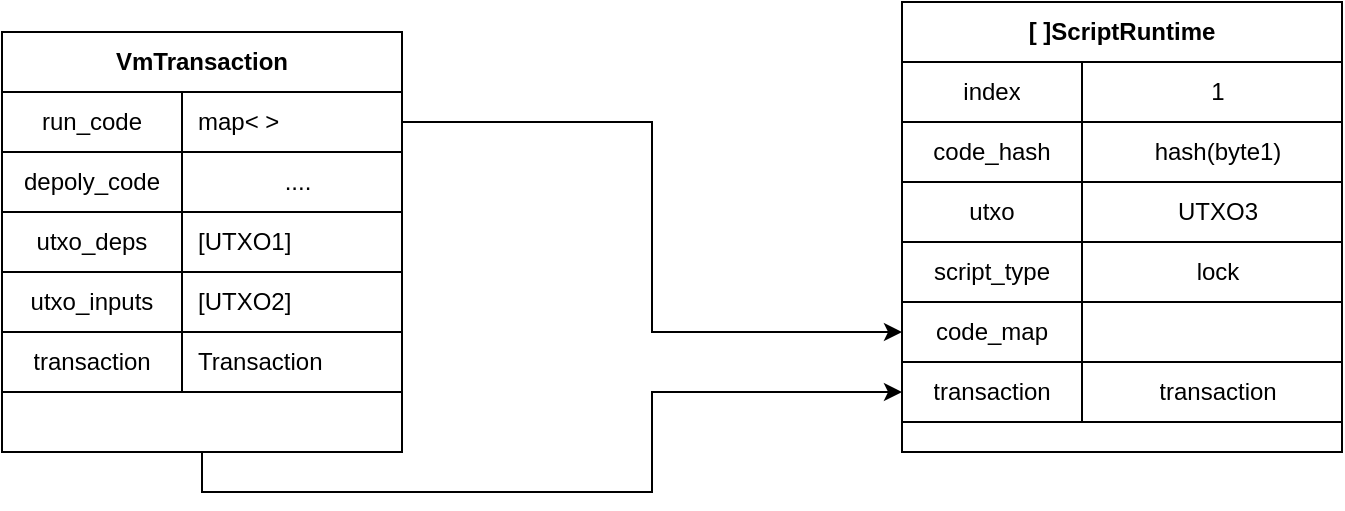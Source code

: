 <mxfile version="14.4.4" type="github">
  <diagram id="wF0LNk1TOwBwGNBkcdah" name="Page-1">
    <mxGraphModel dx="2652" dy="486" grid="1" gridSize="10" guides="1" tooltips="1" connect="1" arrows="1" fold="1" page="1" pageScale="1" pageWidth="827" pageHeight="1169" math="0" shadow="0">
      <root>
        <mxCell id="0" />
        <mxCell id="1" parent="0" />
        <mxCell id="X1h8TNgGpU-z923eHJFM-38" style="edgeStyle=orthogonalEdgeStyle;rounded=0;orthogonalLoop=1;jettySize=auto;html=1;exitX=0.5;exitY=1;exitDx=0;exitDy=0;entryX=0;entryY=0.5;entryDx=0;entryDy=0;" edge="1" parent="1" source="X1h8TNgGpU-z923eHJFM-1" target="X1h8TNgGpU-z923eHJFM-33">
          <mxGeometry relative="1" as="geometry" />
        </mxCell>
        <mxCell id="X1h8TNgGpU-z923eHJFM-1" value="VmTransaction" style="shape=table;html=1;whiteSpace=wrap;startSize=30;container=1;collapsible=0;childLayout=tableLayout;fixedRows=1;rowLines=0;fontStyle=1;align=center;" vertex="1" parent="1">
          <mxGeometry x="-1610" y="300" width="200" height="210" as="geometry" />
        </mxCell>
        <mxCell id="X1h8TNgGpU-z923eHJFM-2" value="" style="shape=partialRectangle;html=1;whiteSpace=wrap;collapsible=0;dropTarget=0;pointerEvents=0;fillColor=none;top=0;left=0;bottom=1;right=0;points=[[0,0.5],[1,0.5]];portConstraint=eastwest;" vertex="1" parent="X1h8TNgGpU-z923eHJFM-1">
          <mxGeometry y="30" width="200" height="30" as="geometry" />
        </mxCell>
        <mxCell id="X1h8TNgGpU-z923eHJFM-3" value="run_code" style="shape=partialRectangle;html=1;whiteSpace=wrap;connectable=0;fillColor=none;top=0;left=0;bottom=0;right=0;overflow=hidden;" vertex="1" parent="X1h8TNgGpU-z923eHJFM-2">
          <mxGeometry width="90" height="30" as="geometry" />
        </mxCell>
        <mxCell id="X1h8TNgGpU-z923eHJFM-4" value="map&amp;lt; &amp;gt;" style="shape=partialRectangle;html=1;whiteSpace=wrap;connectable=0;fillColor=none;top=0;left=0;bottom=0;right=0;align=left;spacingLeft=6;overflow=hidden;" vertex="1" parent="X1h8TNgGpU-z923eHJFM-2">
          <mxGeometry x="90" width="110" height="30" as="geometry" />
        </mxCell>
        <mxCell id="X1h8TNgGpU-z923eHJFM-5" value="" style="shape=partialRectangle;html=1;whiteSpace=wrap;collapsible=0;dropTarget=0;pointerEvents=0;fillColor=none;top=0;left=0;bottom=1;right=0;points=[[0,0.5],[1,0.5]];portConstraint=eastwest;" vertex="1" parent="X1h8TNgGpU-z923eHJFM-1">
          <mxGeometry y="60" width="200" height="30" as="geometry" />
        </mxCell>
        <mxCell id="X1h8TNgGpU-z923eHJFM-6" value="depoly_code" style="shape=partialRectangle;html=1;whiteSpace=wrap;connectable=0;fillColor=none;top=0;left=0;bottom=0;right=0;overflow=hidden;" vertex="1" parent="X1h8TNgGpU-z923eHJFM-5">
          <mxGeometry width="90" height="30" as="geometry" />
        </mxCell>
        <mxCell id="X1h8TNgGpU-z923eHJFM-7" value="...." style="shape=partialRectangle;html=1;whiteSpace=wrap;connectable=0;fillColor=none;top=0;left=0;bottom=0;right=0;align=center;spacingLeft=6;overflow=hidden;" vertex="1" parent="X1h8TNgGpU-z923eHJFM-5">
          <mxGeometry x="90" width="110" height="30" as="geometry" />
        </mxCell>
        <mxCell id="X1h8TNgGpU-z923eHJFM-8" value="" style="shape=partialRectangle;html=1;whiteSpace=wrap;collapsible=0;dropTarget=0;pointerEvents=0;fillColor=none;top=0;left=0;bottom=1;right=0;points=[[0,0.5],[1,0.5]];portConstraint=eastwest;" vertex="1" parent="X1h8TNgGpU-z923eHJFM-1">
          <mxGeometry y="90" width="200" height="30" as="geometry" />
        </mxCell>
        <mxCell id="X1h8TNgGpU-z923eHJFM-9" value="utxo_deps" style="shape=partialRectangle;html=1;whiteSpace=wrap;connectable=0;fillColor=none;top=0;left=0;bottom=0;right=0;overflow=hidden;" vertex="1" parent="X1h8TNgGpU-z923eHJFM-8">
          <mxGeometry width="90" height="30" as="geometry" />
        </mxCell>
        <mxCell id="X1h8TNgGpU-z923eHJFM-10" value="[UTXO1]" style="shape=partialRectangle;html=1;whiteSpace=wrap;connectable=0;fillColor=none;top=0;left=0;bottom=0;right=0;align=left;spacingLeft=6;overflow=hidden;" vertex="1" parent="X1h8TNgGpU-z923eHJFM-8">
          <mxGeometry x="90" width="110" height="30" as="geometry" />
        </mxCell>
        <mxCell id="X1h8TNgGpU-z923eHJFM-11" value="" style="shape=partialRectangle;html=1;whiteSpace=wrap;collapsible=0;dropTarget=0;pointerEvents=0;fillColor=none;top=0;left=0;bottom=1;right=0;points=[[0,0.5],[1,0.5]];portConstraint=eastwest;" vertex="1" parent="X1h8TNgGpU-z923eHJFM-1">
          <mxGeometry y="120" width="200" height="30" as="geometry" />
        </mxCell>
        <mxCell id="X1h8TNgGpU-z923eHJFM-12" value="utxo_inputs" style="shape=partialRectangle;html=1;whiteSpace=wrap;connectable=0;fillColor=none;top=0;left=0;bottom=0;right=0;overflow=hidden;" vertex="1" parent="X1h8TNgGpU-z923eHJFM-11">
          <mxGeometry width="90" height="30" as="geometry" />
        </mxCell>
        <mxCell id="X1h8TNgGpU-z923eHJFM-13" value="[UTXO2]" style="shape=partialRectangle;html=1;whiteSpace=wrap;connectable=0;fillColor=none;top=0;left=0;bottom=0;right=0;align=left;spacingLeft=6;overflow=hidden;" vertex="1" parent="X1h8TNgGpU-z923eHJFM-11">
          <mxGeometry x="90" width="110" height="30" as="geometry" />
        </mxCell>
        <mxCell id="X1h8TNgGpU-z923eHJFM-14" value="" style="shape=partialRectangle;html=1;whiteSpace=wrap;collapsible=0;dropTarget=0;pointerEvents=0;fillColor=none;top=0;left=0;bottom=1;right=0;points=[[0,0.5],[1,0.5]];portConstraint=eastwest;" vertex="1" parent="X1h8TNgGpU-z923eHJFM-1">
          <mxGeometry y="150" width="200" height="30" as="geometry" />
        </mxCell>
        <mxCell id="X1h8TNgGpU-z923eHJFM-15" value="transaction" style="shape=partialRectangle;html=1;whiteSpace=wrap;connectable=0;fillColor=none;top=0;left=0;bottom=0;right=0;overflow=hidden;" vertex="1" parent="X1h8TNgGpU-z923eHJFM-14">
          <mxGeometry width="90" height="30" as="geometry" />
        </mxCell>
        <mxCell id="X1h8TNgGpU-z923eHJFM-16" value="Transaction" style="shape=partialRectangle;html=1;whiteSpace=wrap;connectable=0;fillColor=none;top=0;left=0;bottom=0;right=0;align=left;spacingLeft=6;overflow=hidden;" vertex="1" parent="X1h8TNgGpU-z923eHJFM-14">
          <mxGeometry x="90" width="110" height="30" as="geometry" />
        </mxCell>
        <mxCell id="X1h8TNgGpU-z923eHJFM-17" value="[ ]ScriptRuntime" style="shape=table;html=1;whiteSpace=wrap;startSize=30;container=1;collapsible=0;childLayout=tableLayout;fixedRows=1;rowLines=0;fontStyle=1;align=center;" vertex="1" parent="1">
          <mxGeometry x="-1160" y="285" width="220" height="225" as="geometry" />
        </mxCell>
        <mxCell id="X1h8TNgGpU-z923eHJFM-18" value="" style="shape=partialRectangle;html=1;whiteSpace=wrap;collapsible=0;dropTarget=0;pointerEvents=0;fillColor=none;top=0;left=0;bottom=1;right=0;points=[[0,0.5],[1,0.5]];portConstraint=eastwest;" vertex="1" parent="X1h8TNgGpU-z923eHJFM-17">
          <mxGeometry y="30" width="220" height="30" as="geometry" />
        </mxCell>
        <mxCell id="X1h8TNgGpU-z923eHJFM-19" value="index" style="shape=partialRectangle;html=1;whiteSpace=wrap;connectable=0;fillColor=none;top=0;left=0;bottom=0;right=0;overflow=hidden;" vertex="1" parent="X1h8TNgGpU-z923eHJFM-18">
          <mxGeometry width="90" height="30" as="geometry" />
        </mxCell>
        <mxCell id="X1h8TNgGpU-z923eHJFM-20" value="1" style="shape=partialRectangle;html=1;whiteSpace=wrap;connectable=0;fillColor=none;top=0;left=0;bottom=0;right=0;align=center;spacingLeft=6;overflow=hidden;" vertex="1" parent="X1h8TNgGpU-z923eHJFM-18">
          <mxGeometry x="90" width="130" height="30" as="geometry" />
        </mxCell>
        <mxCell id="X1h8TNgGpU-z923eHJFM-21" value="" style="shape=partialRectangle;html=1;whiteSpace=wrap;collapsible=0;dropTarget=0;pointerEvents=0;fillColor=none;top=0;left=0;bottom=1;right=0;points=[[0,0.5],[1,0.5]];portConstraint=eastwest;" vertex="1" parent="X1h8TNgGpU-z923eHJFM-17">
          <mxGeometry y="60" width="220" height="30" as="geometry" />
        </mxCell>
        <mxCell id="X1h8TNgGpU-z923eHJFM-22" value="code_hash" style="shape=partialRectangle;html=1;whiteSpace=wrap;connectable=0;fillColor=none;top=0;left=0;bottom=0;right=0;overflow=hidden;" vertex="1" parent="X1h8TNgGpU-z923eHJFM-21">
          <mxGeometry width="90" height="30" as="geometry" />
        </mxCell>
        <mxCell id="X1h8TNgGpU-z923eHJFM-23" value="hash(byte1)" style="shape=partialRectangle;html=1;whiteSpace=wrap;connectable=0;fillColor=none;top=0;left=0;bottom=0;right=0;align=center;spacingLeft=6;overflow=hidden;" vertex="1" parent="X1h8TNgGpU-z923eHJFM-21">
          <mxGeometry x="90" width="130" height="30" as="geometry" />
        </mxCell>
        <mxCell id="X1h8TNgGpU-z923eHJFM-24" value="" style="shape=partialRectangle;html=1;whiteSpace=wrap;collapsible=0;dropTarget=0;pointerEvents=0;fillColor=none;top=0;left=0;bottom=1;right=0;points=[[0,0.5],[1,0.5]];portConstraint=eastwest;" vertex="1" parent="X1h8TNgGpU-z923eHJFM-17">
          <mxGeometry y="90" width="220" height="30" as="geometry" />
        </mxCell>
        <mxCell id="X1h8TNgGpU-z923eHJFM-25" value="utxo" style="shape=partialRectangle;html=1;whiteSpace=wrap;connectable=0;fillColor=none;top=0;left=0;bottom=0;right=0;overflow=hidden;" vertex="1" parent="X1h8TNgGpU-z923eHJFM-24">
          <mxGeometry width="90" height="30" as="geometry" />
        </mxCell>
        <mxCell id="X1h8TNgGpU-z923eHJFM-26" value="UTXO3" style="shape=partialRectangle;html=1;whiteSpace=wrap;connectable=0;fillColor=none;top=0;left=0;bottom=0;right=0;align=center;spacingLeft=6;overflow=hidden;" vertex="1" parent="X1h8TNgGpU-z923eHJFM-24">
          <mxGeometry x="90" width="130" height="30" as="geometry" />
        </mxCell>
        <mxCell id="X1h8TNgGpU-z923eHJFM-27" value="" style="shape=partialRectangle;html=1;whiteSpace=wrap;collapsible=0;dropTarget=0;pointerEvents=0;fillColor=none;top=0;left=0;bottom=1;right=0;points=[[0,0.5],[1,0.5]];portConstraint=eastwest;" vertex="1" parent="X1h8TNgGpU-z923eHJFM-17">
          <mxGeometry y="120" width="220" height="30" as="geometry" />
        </mxCell>
        <mxCell id="X1h8TNgGpU-z923eHJFM-28" value="script_type" style="shape=partialRectangle;html=1;whiteSpace=wrap;connectable=0;fillColor=none;top=0;left=0;bottom=0;right=0;overflow=hidden;" vertex="1" parent="X1h8TNgGpU-z923eHJFM-27">
          <mxGeometry width="90" height="30" as="geometry" />
        </mxCell>
        <mxCell id="X1h8TNgGpU-z923eHJFM-29" value="lock" style="shape=partialRectangle;html=1;whiteSpace=wrap;connectable=0;fillColor=none;top=0;left=0;bottom=0;right=0;align=center;spacingLeft=6;overflow=hidden;" vertex="1" parent="X1h8TNgGpU-z923eHJFM-27">
          <mxGeometry x="90" width="130" height="30" as="geometry" />
        </mxCell>
        <mxCell id="X1h8TNgGpU-z923eHJFM-30" value="" style="shape=partialRectangle;html=1;whiteSpace=wrap;collapsible=0;dropTarget=0;pointerEvents=0;fillColor=none;top=0;left=0;bottom=1;right=0;points=[[0,0.5],[1,0.5]];portConstraint=eastwest;" vertex="1" parent="X1h8TNgGpU-z923eHJFM-17">
          <mxGeometry y="150" width="220" height="30" as="geometry" />
        </mxCell>
        <mxCell id="X1h8TNgGpU-z923eHJFM-31" value="code_map" style="shape=partialRectangle;html=1;whiteSpace=wrap;connectable=0;fillColor=none;top=0;left=0;bottom=0;right=0;overflow=hidden;" vertex="1" parent="X1h8TNgGpU-z923eHJFM-30">
          <mxGeometry width="90" height="30" as="geometry" />
        </mxCell>
        <mxCell id="X1h8TNgGpU-z923eHJFM-32" value="" style="shape=partialRectangle;html=1;whiteSpace=wrap;connectable=0;fillColor=none;top=0;left=0;bottom=0;right=0;align=left;spacingLeft=6;overflow=hidden;" vertex="1" parent="X1h8TNgGpU-z923eHJFM-30">
          <mxGeometry x="90" width="130" height="30" as="geometry" />
        </mxCell>
        <mxCell id="X1h8TNgGpU-z923eHJFM-33" value="" style="shape=partialRectangle;html=1;whiteSpace=wrap;collapsible=0;dropTarget=0;pointerEvents=0;fillColor=none;top=0;left=0;bottom=1;right=0;points=[[0,0.5],[1,0.5]];portConstraint=eastwest;" vertex="1" parent="X1h8TNgGpU-z923eHJFM-17">
          <mxGeometry y="180" width="220" height="30" as="geometry" />
        </mxCell>
        <mxCell id="X1h8TNgGpU-z923eHJFM-34" value="transaction" style="shape=partialRectangle;html=1;whiteSpace=wrap;connectable=0;fillColor=none;top=0;left=0;bottom=0;right=0;overflow=hidden;" vertex="1" parent="X1h8TNgGpU-z923eHJFM-33">
          <mxGeometry width="90" height="30" as="geometry" />
        </mxCell>
        <mxCell id="X1h8TNgGpU-z923eHJFM-35" value="&lt;span&gt;transaction&lt;/span&gt;" style="shape=partialRectangle;html=1;whiteSpace=wrap;connectable=0;fillColor=none;top=0;left=0;bottom=0;right=0;align=center;spacingLeft=6;overflow=hidden;" vertex="1" parent="X1h8TNgGpU-z923eHJFM-33">
          <mxGeometry x="90" width="130" height="30" as="geometry" />
        </mxCell>
        <mxCell id="X1h8TNgGpU-z923eHJFM-37" style="edgeStyle=orthogonalEdgeStyle;rounded=0;orthogonalLoop=1;jettySize=auto;html=1;exitX=1;exitY=0.5;exitDx=0;exitDy=0;entryX=0;entryY=0.5;entryDx=0;entryDy=0;" edge="1" parent="1" source="X1h8TNgGpU-z923eHJFM-2" target="X1h8TNgGpU-z923eHJFM-30">
          <mxGeometry relative="1" as="geometry" />
        </mxCell>
      </root>
    </mxGraphModel>
  </diagram>
</mxfile>
